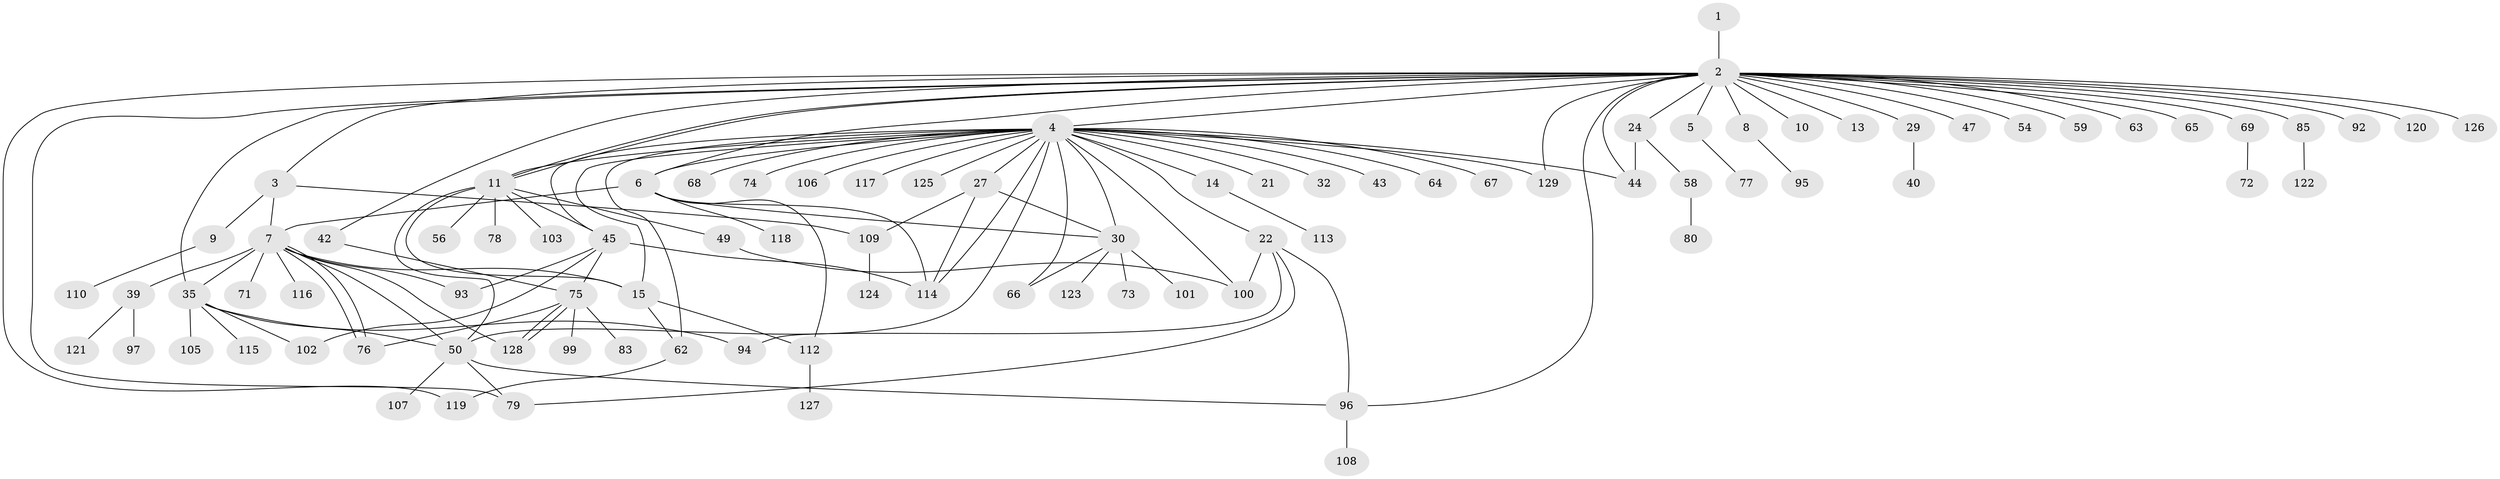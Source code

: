 // original degree distribution, {1: 0.4573643410852713, 29: 0.007751937984496124, 4: 0.06976744186046512, 11: 0.015503875968992248, 3: 0.12403100775193798, 14: 0.007751937984496124, 2: 0.24031007751937986, 6: 0.031007751937984496, 7: 0.031007751937984496, 16: 0.007751937984496124, 8: 0.007751937984496124}
// Generated by graph-tools (version 1.1) at 2025/18/03/04/25 18:18:29]
// undirected, 90 vertices, 127 edges
graph export_dot {
graph [start="1"]
  node [color=gray90,style=filled];
  1;
  2;
  3;
  4 [super="+16+53"];
  5 [super="+91"];
  6 [super="+48"];
  7 [super="+61+28+60+84+12+98"];
  8;
  9;
  10;
  11 [super="+18+17"];
  13;
  14 [super="+23+87"];
  15 [super="+31"];
  21;
  22 [super="+90"];
  24 [super="+38"];
  27;
  29;
  30;
  32;
  35 [super="+52+37"];
  39 [super="+70"];
  40;
  42 [super="+55"];
  43 [super="+88"];
  44 [super="+82"];
  45;
  47;
  49 [super="+81"];
  50;
  54;
  56;
  58;
  59;
  62;
  63;
  64;
  65;
  66;
  67;
  68;
  69;
  71;
  72;
  73;
  74;
  75;
  76;
  77;
  78 [super="+104"];
  79;
  80;
  83;
  85;
  92;
  93;
  94;
  95;
  96;
  97;
  99;
  100;
  101;
  102;
  103;
  105;
  106;
  107;
  108;
  109;
  110;
  112;
  113;
  114;
  115;
  116;
  117;
  118;
  119;
  120;
  121;
  122;
  123;
  124;
  125;
  126;
  127;
  128;
  129;
  1 -- 2;
  2 -- 3;
  2 -- 4;
  2 -- 5;
  2 -- 6;
  2 -- 8;
  2 -- 10;
  2 -- 11;
  2 -- 11;
  2 -- 13;
  2 -- 24;
  2 -- 29;
  2 -- 42;
  2 -- 47;
  2 -- 54;
  2 -- 59;
  2 -- 63;
  2 -- 65;
  2 -- 69;
  2 -- 79;
  2 -- 85;
  2 -- 92;
  2 -- 96;
  2 -- 119;
  2 -- 120;
  2 -- 126;
  2 -- 129;
  2 -- 35;
  2 -- 44;
  3 -- 7;
  3 -- 9;
  3 -- 109;
  4 -- 11 [weight=2];
  4 -- 14;
  4 -- 22;
  4 -- 67;
  4 -- 6;
  4 -- 64;
  4 -- 129;
  4 -- 66;
  4 -- 68;
  4 -- 74;
  4 -- 15;
  4 -- 21;
  4 -- 27;
  4 -- 30;
  4 -- 32;
  4 -- 100;
  4 -- 106;
  4 -- 43;
  4 -- 44;
  4 -- 45;
  4 -- 50;
  4 -- 114;
  4 -- 117;
  4 -- 125;
  4 -- 62;
  5 -- 77;
  6 -- 7;
  6 -- 112;
  6 -- 114;
  6 -- 118;
  6 -- 30;
  7 -- 35;
  7 -- 39;
  7 -- 50;
  7 -- 76;
  7 -- 76;
  7 -- 128;
  7 -- 15;
  7 -- 116;
  7 -- 93;
  7 -- 71;
  8 -- 95;
  9 -- 110;
  11 -- 15;
  11 -- 45;
  11 -- 49;
  11 -- 56;
  11 -- 78;
  11 -- 103;
  11 -- 50;
  14 -- 113;
  15 -- 62;
  15 -- 112;
  22 -- 96;
  22 -- 100;
  22 -- 94;
  22 -- 79;
  24 -- 44;
  24 -- 58;
  27 -- 30;
  27 -- 109;
  27 -- 114;
  29 -- 40;
  30 -- 66;
  30 -- 73;
  30 -- 101;
  30 -- 123;
  35 -- 50;
  35 -- 94;
  35 -- 102;
  35 -- 105;
  35 -- 115;
  39 -- 121;
  39 -- 97;
  42 -- 75;
  45 -- 75;
  45 -- 93;
  45 -- 102;
  45 -- 114;
  49 -- 100;
  50 -- 79;
  50 -- 96;
  50 -- 107;
  58 -- 80;
  62 -- 119;
  69 -- 72;
  75 -- 76;
  75 -- 83;
  75 -- 99;
  75 -- 128;
  75 -- 128;
  85 -- 122;
  96 -- 108;
  109 -- 124;
  112 -- 127;
}
